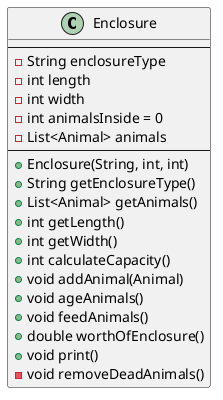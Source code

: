 @startuml Enclosure
class Enclosure {
    ----
    -String enclosureType
    -int length
    -int width
    -int animalsInside = 0
    -List<Animal> animals
    ----
    +Enclosure(String, int, int)
    +String getEnclosureType()
    +List<Animal> getAnimals()
    +int getLength()
    +int getWidth()
    +int calculateCapacity()
    +void addAnimal(Animal)
    +void ageAnimals()
    +void feedAnimals()
    +double worthOfEnclosure()
    +void print()
    -void removeDeadAnimals()
}
@enduml
